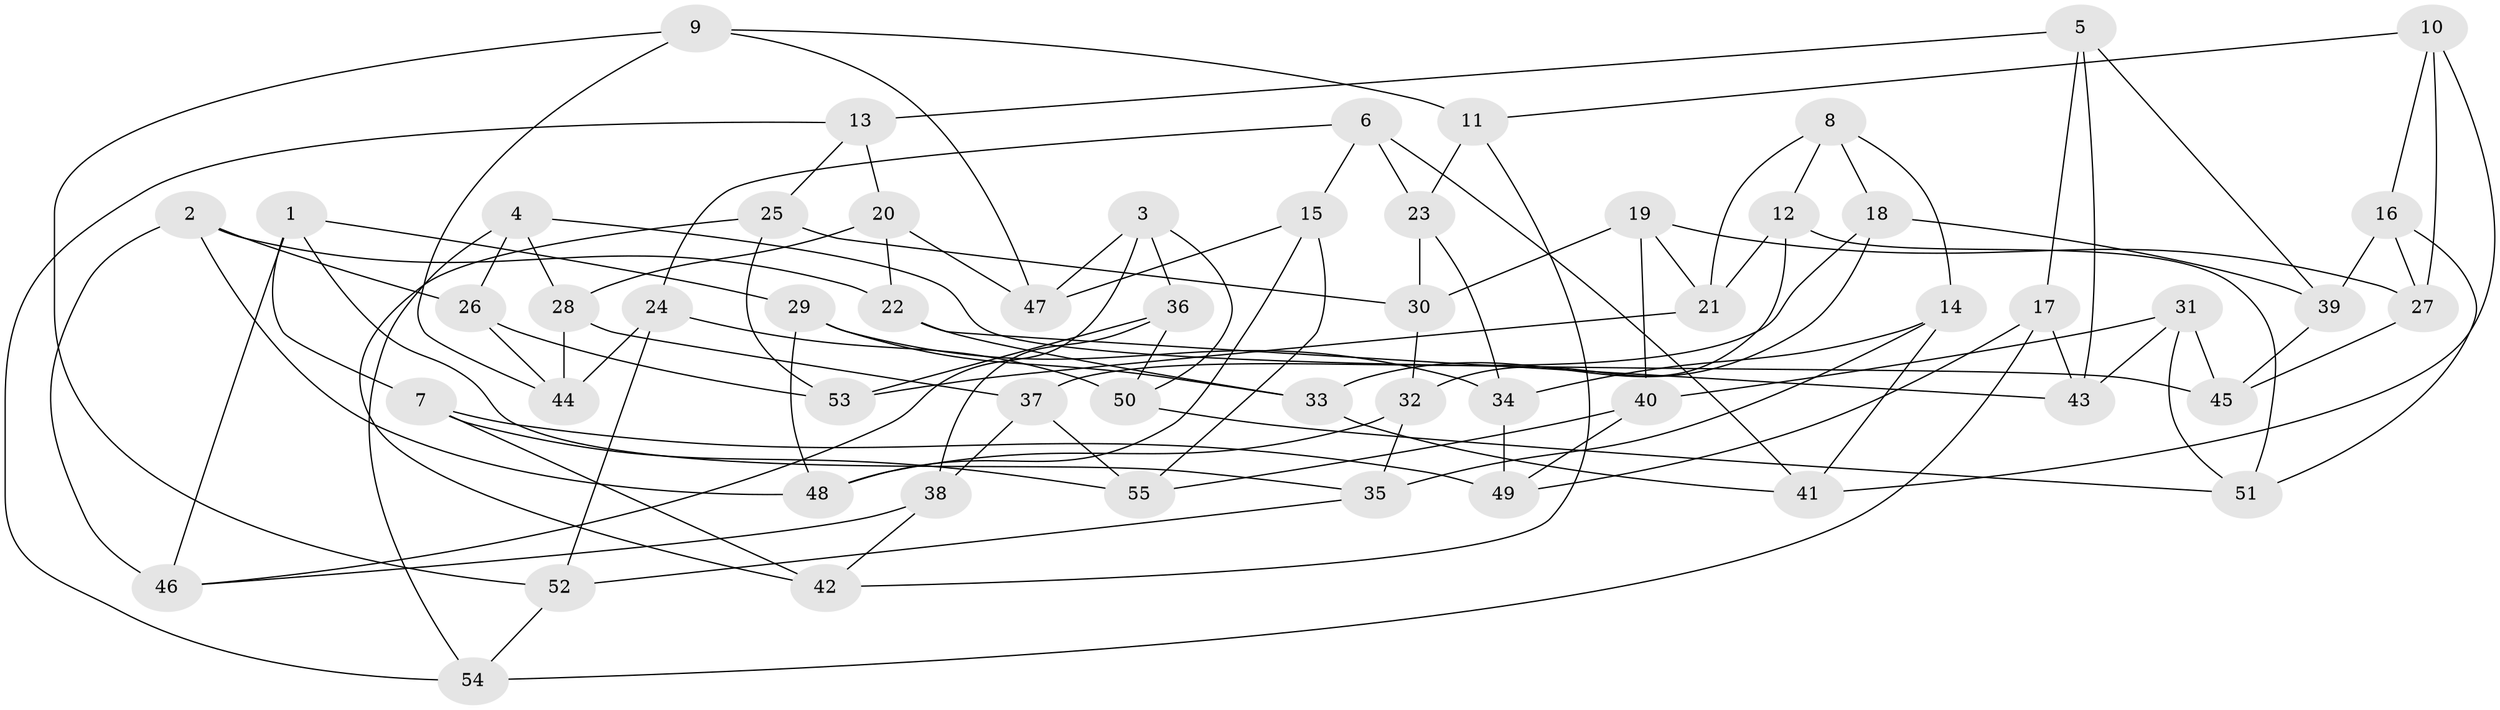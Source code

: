 // coarse degree distribution, {11: 0.045454545454545456, 4: 0.45454545454545453, 8: 0.18181818181818182, 9: 0.09090909090909091, 7: 0.09090909090909091, 3: 0.13636363636363635}
// Generated by graph-tools (version 1.1) at 2025/53/03/04/25 22:53:36]
// undirected, 55 vertices, 110 edges
graph export_dot {
  node [color=gray90,style=filled];
  1;
  2;
  3;
  4;
  5;
  6;
  7;
  8;
  9;
  10;
  11;
  12;
  13;
  14;
  15;
  16;
  17;
  18;
  19;
  20;
  21;
  22;
  23;
  24;
  25;
  26;
  27;
  28;
  29;
  30;
  31;
  32;
  33;
  34;
  35;
  36;
  37;
  38;
  39;
  40;
  41;
  42;
  43;
  44;
  45;
  46;
  47;
  48;
  49;
  50;
  51;
  52;
  53;
  54;
  55;
  1 -- 29;
  1 -- 35;
  1 -- 7;
  1 -- 46;
  2 -- 46;
  2 -- 26;
  2 -- 22;
  2 -- 48;
  3 -- 36;
  3 -- 46;
  3 -- 50;
  3 -- 47;
  4 -- 26;
  4 -- 45;
  4 -- 54;
  4 -- 28;
  5 -- 13;
  5 -- 43;
  5 -- 17;
  5 -- 39;
  6 -- 24;
  6 -- 23;
  6 -- 15;
  6 -- 41;
  7 -- 49;
  7 -- 55;
  7 -- 42;
  8 -- 14;
  8 -- 12;
  8 -- 18;
  8 -- 21;
  9 -- 47;
  9 -- 11;
  9 -- 52;
  9 -- 44;
  10 -- 11;
  10 -- 16;
  10 -- 41;
  10 -- 27;
  11 -- 42;
  11 -- 23;
  12 -- 51;
  12 -- 21;
  12 -- 32;
  13 -- 54;
  13 -- 25;
  13 -- 20;
  14 -- 34;
  14 -- 41;
  14 -- 35;
  15 -- 55;
  15 -- 47;
  15 -- 48;
  16 -- 51;
  16 -- 39;
  16 -- 27;
  17 -- 54;
  17 -- 43;
  17 -- 49;
  18 -- 39;
  18 -- 33;
  18 -- 37;
  19 -- 27;
  19 -- 21;
  19 -- 40;
  19 -- 30;
  20 -- 47;
  20 -- 28;
  20 -- 22;
  21 -- 53;
  22 -- 33;
  22 -- 43;
  23 -- 30;
  23 -- 34;
  24 -- 50;
  24 -- 44;
  24 -- 52;
  25 -- 30;
  25 -- 42;
  25 -- 53;
  26 -- 44;
  26 -- 53;
  27 -- 45;
  28 -- 37;
  28 -- 44;
  29 -- 33;
  29 -- 34;
  29 -- 48;
  30 -- 32;
  31 -- 43;
  31 -- 51;
  31 -- 45;
  31 -- 40;
  32 -- 35;
  32 -- 48;
  33 -- 41;
  34 -- 49;
  35 -- 52;
  36 -- 38;
  36 -- 50;
  36 -- 53;
  37 -- 55;
  37 -- 38;
  38 -- 46;
  38 -- 42;
  39 -- 45;
  40 -- 49;
  40 -- 55;
  50 -- 51;
  52 -- 54;
}
